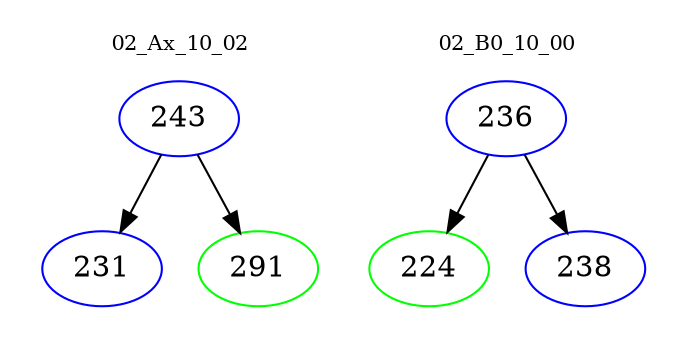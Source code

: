 digraph{
subgraph cluster_0 {
color = white
label = "02_Ax_10_02";
fontsize=10;
T0_243 [label="243", color="blue"]
T0_243 -> T0_231 [color="black"]
T0_231 [label="231", color="blue"]
T0_243 -> T0_291 [color="black"]
T0_291 [label="291", color="green"]
}
subgraph cluster_1 {
color = white
label = "02_B0_10_00";
fontsize=10;
T1_236 [label="236", color="blue"]
T1_236 -> T1_224 [color="black"]
T1_224 [label="224", color="green"]
T1_236 -> T1_238 [color="black"]
T1_238 [label="238", color="blue"]
}
}
